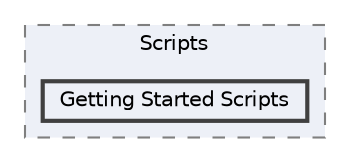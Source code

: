 digraph "external/spine-runtimes/spine-unity/Assets/Spine Examples/Scripts/Getting Started Scripts"
{
 // LATEX_PDF_SIZE
  bgcolor="transparent";
  edge [fontname=Helvetica,fontsize=10,labelfontname=Helvetica,labelfontsize=10];
  node [fontname=Helvetica,fontsize=10,shape=box,height=0.2,width=0.4];
  compound=true
  subgraph clusterdir_00c8ee751a7ee06d76f5087202992553 {
    graph [ bgcolor="#edf0f7", pencolor="grey50", label="Scripts", fontname=Helvetica,fontsize=10 style="filled,dashed", URL="dir_00c8ee751a7ee06d76f5087202992553.html",tooltip=""]
  dir_c822b409ca8310e2f4a2ce729cd4a76b [label="Getting Started Scripts", fillcolor="#edf0f7", color="grey25", style="filled,bold", URL="dir_c822b409ca8310e2f4a2ce729cd4a76b.html",tooltip=""];
  }
}
